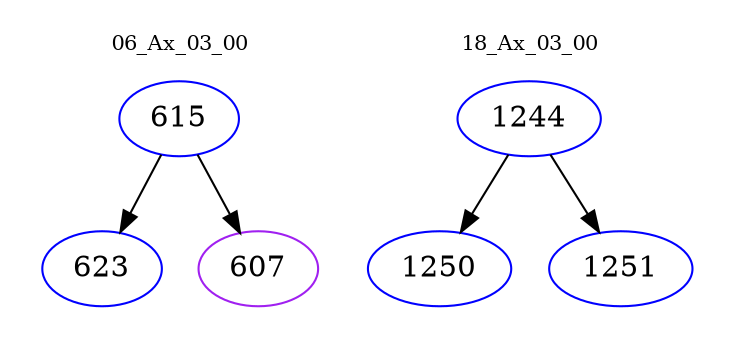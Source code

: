 digraph{
subgraph cluster_0 {
color = white
label = "06_Ax_03_00";
fontsize=10;
T0_615 [label="615", color="blue"]
T0_615 -> T0_623 [color="black"]
T0_623 [label="623", color="blue"]
T0_615 -> T0_607 [color="black"]
T0_607 [label="607", color="purple"]
}
subgraph cluster_1 {
color = white
label = "18_Ax_03_00";
fontsize=10;
T1_1244 [label="1244", color="blue"]
T1_1244 -> T1_1250 [color="black"]
T1_1250 [label="1250", color="blue"]
T1_1244 -> T1_1251 [color="black"]
T1_1251 [label="1251", color="blue"]
}
}
